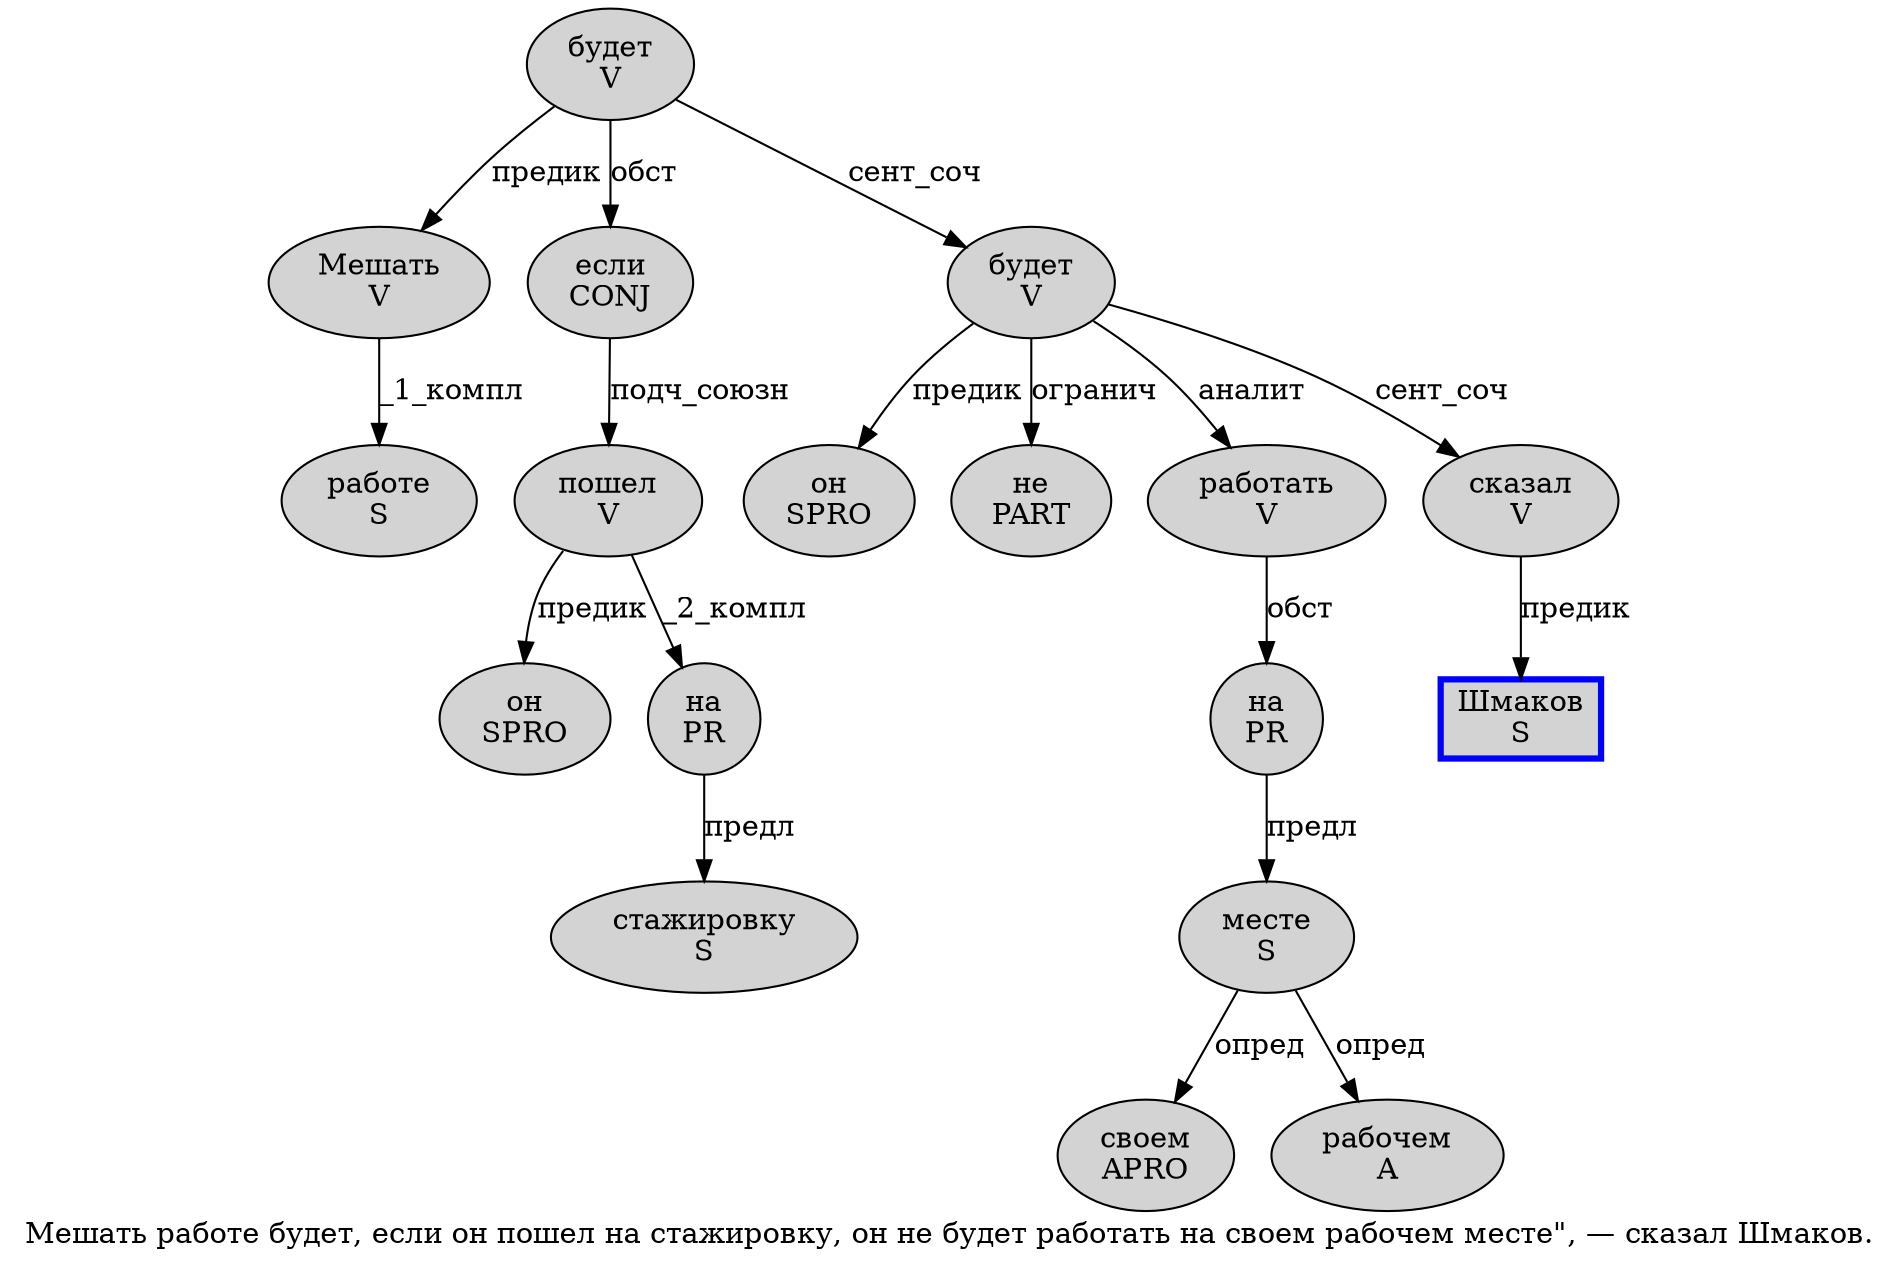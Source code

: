 digraph SENTENCE_459 {
	graph [label="Мешать работе будет, если он пошел на стажировку, он не будет работать на своем рабочем месте\", — сказал Шмаков."]
	node [style=filled]
		0 [label="Мешать
V" color="" fillcolor=lightgray penwidth=1 shape=ellipse]
		1 [label="работе
S" color="" fillcolor=lightgray penwidth=1 shape=ellipse]
		2 [label="будет
V" color="" fillcolor=lightgray penwidth=1 shape=ellipse]
		4 [label="если
CONJ" color="" fillcolor=lightgray penwidth=1 shape=ellipse]
		5 [label="он
SPRO" color="" fillcolor=lightgray penwidth=1 shape=ellipse]
		6 [label="пошел
V" color="" fillcolor=lightgray penwidth=1 shape=ellipse]
		7 [label="на
PR" color="" fillcolor=lightgray penwidth=1 shape=ellipse]
		8 [label="стажировку
S" color="" fillcolor=lightgray penwidth=1 shape=ellipse]
		10 [label="он
SPRO" color="" fillcolor=lightgray penwidth=1 shape=ellipse]
		11 [label="не
PART" color="" fillcolor=lightgray penwidth=1 shape=ellipse]
		12 [label="будет
V" color="" fillcolor=lightgray penwidth=1 shape=ellipse]
		13 [label="работать
V" color="" fillcolor=lightgray penwidth=1 shape=ellipse]
		14 [label="на
PR" color="" fillcolor=lightgray penwidth=1 shape=ellipse]
		15 [label="своем
APRO" color="" fillcolor=lightgray penwidth=1 shape=ellipse]
		16 [label="рабочем
A" color="" fillcolor=lightgray penwidth=1 shape=ellipse]
		17 [label="месте
S" color="" fillcolor=lightgray penwidth=1 shape=ellipse]
		21 [label="сказал
V" color="" fillcolor=lightgray penwidth=1 shape=ellipse]
		22 [label="Шмаков
S" color=blue fillcolor=lightgray penwidth=3 shape=box]
			13 -> 14 [label="обст"]
			4 -> 6 [label="подч_союзн"]
			2 -> 0 [label="предик"]
			2 -> 4 [label="обст"]
			2 -> 12 [label="сент_соч"]
			6 -> 5 [label="предик"]
			6 -> 7 [label="_2_компл"]
			0 -> 1 [label="_1_компл"]
			17 -> 15 [label="опред"]
			17 -> 16 [label="опред"]
			7 -> 8 [label="предл"]
			21 -> 22 [label="предик"]
			12 -> 10 [label="предик"]
			12 -> 11 [label="огранич"]
			12 -> 13 [label="аналит"]
			12 -> 21 [label="сент_соч"]
			14 -> 17 [label="предл"]
}
